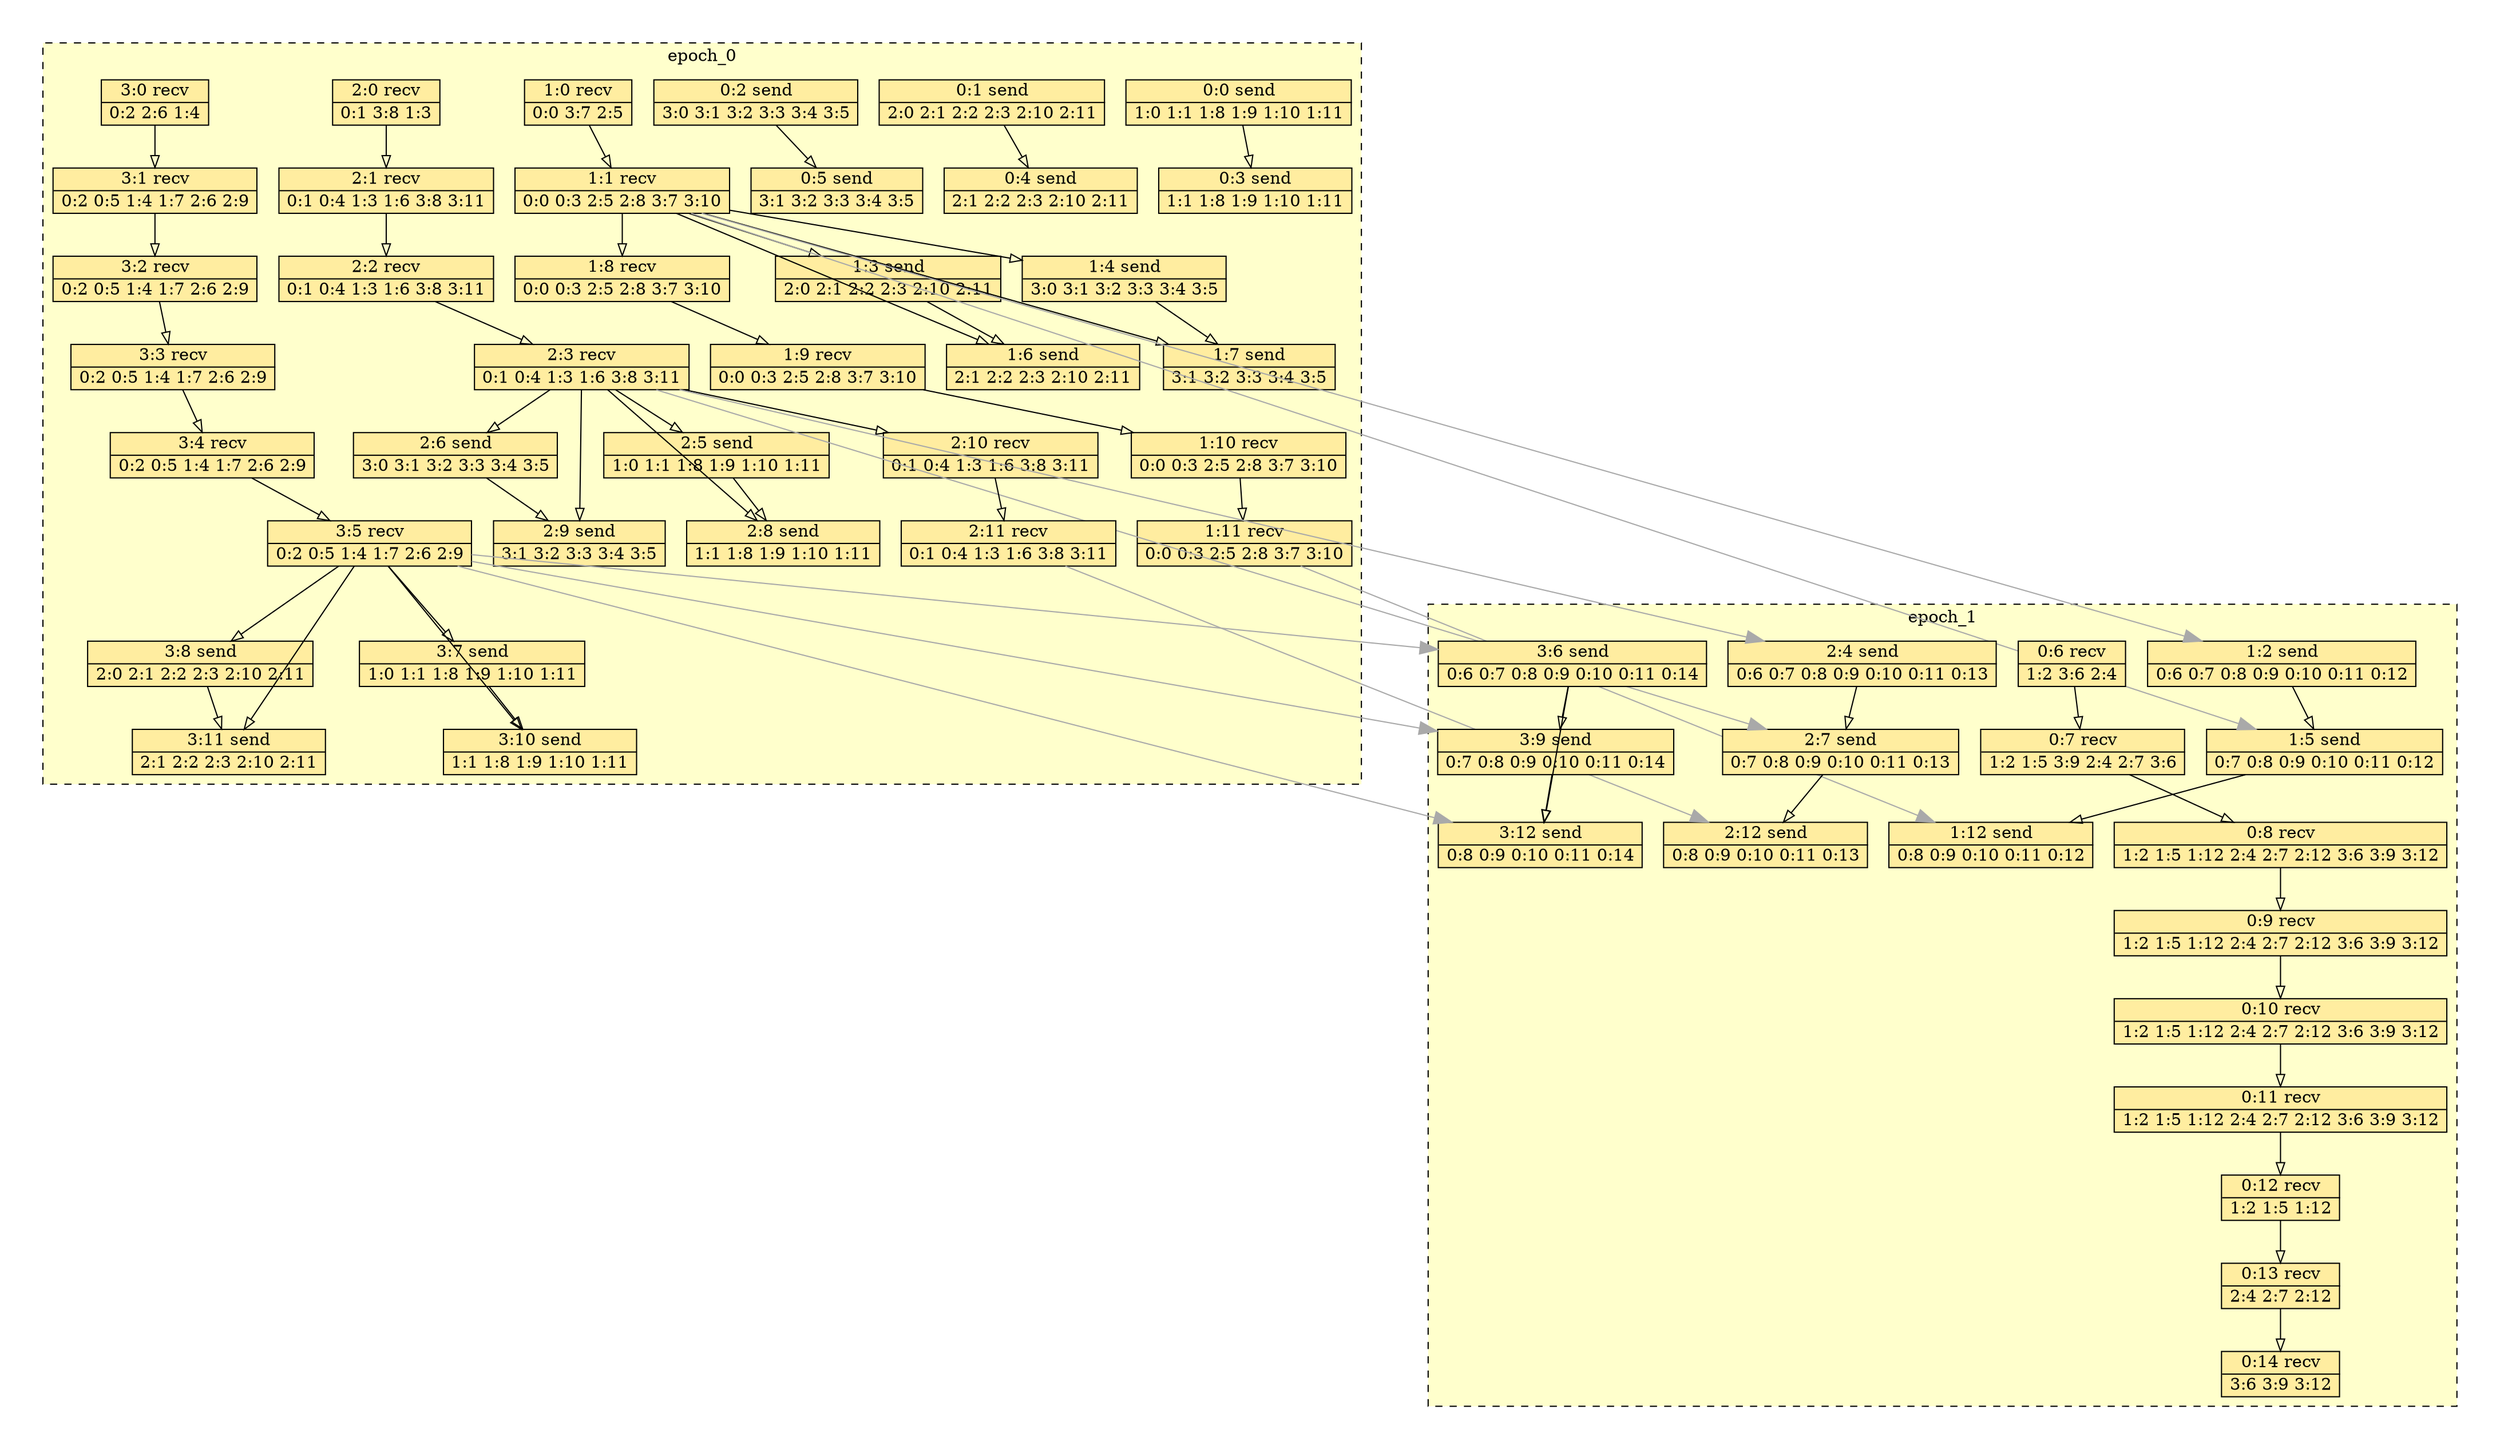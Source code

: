 digraph{node[shape=none margin=0 style=filled colorscheme=ylorrd9 fillcolor=2];compound=true;splines=line;subgraph clusterdummy0_0{style=invis;subgraph clusterdummy0_1{style=invis;subgraph clusterdummy0_2{style=invis;subgraph cluster0{style=dashed;colorscheme=ylorrd9;bgcolor=1;edge[arrowhead=empty];label=epoch_0;0[label=<<table border="0" cellborder="0" cellspacing="0"><tr><td>0:0 send</td></tr><hr/><tr><td> 1:0 1:1 1:8 1:9 1:10 1:11 </td></tr></table>>];1[label=<<table border="0" cellborder="0" cellspacing="0"><tr><td>0:1 send</td></tr><hr/><tr><td> 2:0 2:1 2:2 2:3 2:10 2:11 </td></tr></table>>];2[label=<<table border="0" cellborder="0" cellspacing="0"><tr><td>0:2 send</td></tr><hr/><tr><td> 3:0 3:1 3:2 3:3 3:4 3:5 </td></tr></table>>];3[label=<<table border="0" cellborder="0" cellspacing="0"><tr><td>0:3 send</td></tr><hr/><tr><td> 1:1 1:8 1:9 1:10 1:11 </td></tr></table>>];0->3;4[label=<<table border="0" cellborder="0" cellspacing="0"><tr><td>0:4 send</td></tr><hr/><tr><td> 2:1 2:2 2:3 2:10 2:11 </td></tr></table>>];1->4;5[label=<<table border="0" cellborder="0" cellspacing="0"><tr><td>0:5 send</td></tr><hr/><tr><td> 3:1 3:2 3:3 3:4 3:5 </td></tr></table>>];2->5;15[label=<<table border="0" cellborder="0" cellspacing="0"><tr><td>1:0 recv</td></tr><hr/><tr><td> 0:0 3:7 2:5 </td></tr></table>>];16[label=<<table border="0" cellborder="0" cellspacing="0"><tr><td>1:1 recv</td></tr><hr/><tr><td> 0:0 0:3 2:5 2:8 3:7 3:10 </td></tr></table>>];15->16;18[label=<<table border="0" cellborder="0" cellspacing="0"><tr><td>1:3 send</td></tr><hr/><tr><td> 2:0 2:1 2:2 2:3 2:10 2:11 </td></tr></table>>];16->18;19[label=<<table border="0" cellborder="0" cellspacing="0"><tr><td>1:4 send</td></tr><hr/><tr><td> 3:0 3:1 3:2 3:3 3:4 3:5 </td></tr></table>>];16->19;21[label=<<table border="0" cellborder="0" cellspacing="0"><tr><td>1:6 send</td></tr><hr/><tr><td> 2:1 2:2 2:3 2:10 2:11 </td></tr></table>>];18->21;16->21;22[label=<<table border="0" cellborder="0" cellspacing="0"><tr><td>1:7 send</td></tr><hr/><tr><td> 3:1 3:2 3:3 3:4 3:5 </td></tr></table>>];19->22;16->22;23[label=<<table border="0" cellborder="0" cellspacing="0"><tr><td>1:8 recv</td></tr><hr/><tr><td> 0:0 0:3 2:5 2:8 3:7 3:10 </td></tr></table>>];16->23;24[label=<<table border="0" cellborder="0" cellspacing="0"><tr><td>1:9 recv</td></tr><hr/><tr><td> 0:0 0:3 2:5 2:8 3:7 3:10 </td></tr></table>>];23->24;25[label=<<table border="0" cellborder="0" cellspacing="0"><tr><td>1:10 recv</td></tr><hr/><tr><td> 0:0 0:3 2:5 2:8 3:7 3:10 </td></tr></table>>];24->25;26[label=<<table border="0" cellborder="0" cellspacing="0"><tr><td>1:11 recv</td></tr><hr/><tr><td> 0:0 0:3 2:5 2:8 3:7 3:10 </td></tr></table>>];25->26;28[label=<<table border="0" cellborder="0" cellspacing="0"><tr><td>2:0 recv</td></tr><hr/><tr><td> 0:1 3:8 1:3 </td></tr></table>>];29[label=<<table border="0" cellborder="0" cellspacing="0"><tr><td>2:1 recv</td></tr><hr/><tr><td> 0:1 0:4 1:3 1:6 3:8 3:11 </td></tr></table>>];28->29;30[label=<<table border="0" cellborder="0" cellspacing="0"><tr><td>2:2 recv</td></tr><hr/><tr><td> 0:1 0:4 1:3 1:6 3:8 3:11 </td></tr></table>>];29->30;31[label=<<table border="0" cellborder="0" cellspacing="0"><tr><td>2:3 recv</td></tr><hr/><tr><td> 0:1 0:4 1:3 1:6 3:8 3:11 </td></tr></table>>];30->31;33[label=<<table border="0" cellborder="0" cellspacing="0"><tr><td>2:5 send</td></tr><hr/><tr><td> 1:0 1:1 1:8 1:9 1:10 1:11 </td></tr></table>>];31->33;34[label=<<table border="0" cellborder="0" cellspacing="0"><tr><td>2:6 send</td></tr><hr/><tr><td> 3:0 3:1 3:2 3:3 3:4 3:5 </td></tr></table>>];31->34;36[label=<<table border="0" cellborder="0" cellspacing="0"><tr><td>2:8 send</td></tr><hr/><tr><td> 1:1 1:8 1:9 1:10 1:11 </td></tr></table>>];33->36;31->36;37[label=<<table border="0" cellborder="0" cellspacing="0"><tr><td>2:9 send</td></tr><hr/><tr><td> 3:1 3:2 3:3 3:4 3:5 </td></tr></table>>];34->37;31->37;38[label=<<table border="0" cellborder="0" cellspacing="0"><tr><td>2:10 recv</td></tr><hr/><tr><td> 0:1 0:4 1:3 1:6 3:8 3:11 </td></tr></table>>];31->38;39[label=<<table border="0" cellborder="0" cellspacing="0"><tr><td>2:11 recv</td></tr><hr/><tr><td> 0:1 0:4 1:3 1:6 3:8 3:11 </td></tr></table>>];38->39;41[label=<<table border="0" cellborder="0" cellspacing="0"><tr><td>3:0 recv</td></tr><hr/><tr><td> 0:2 2:6 1:4 </td></tr></table>>];42[label=<<table border="0" cellborder="0" cellspacing="0"><tr><td>3:1 recv</td></tr><hr/><tr><td> 0:2 0:5 1:4 1:7 2:6 2:9 </td></tr></table>>];41->42;43[label=<<table border="0" cellborder="0" cellspacing="0"><tr><td>3:2 recv</td></tr><hr/><tr><td> 0:2 0:5 1:4 1:7 2:6 2:9 </td></tr></table>>];42->43;44[label=<<table border="0" cellborder="0" cellspacing="0"><tr><td>3:3 recv</td></tr><hr/><tr><td> 0:2 0:5 1:4 1:7 2:6 2:9 </td></tr></table>>];43->44;45[label=<<table border="0" cellborder="0" cellspacing="0"><tr><td>3:4 recv</td></tr><hr/><tr><td> 0:2 0:5 1:4 1:7 2:6 2:9 </td></tr></table>>];44->45;46[label=<<table border="0" cellborder="0" cellspacing="0"><tr><td>3:5 recv</td></tr><hr/><tr><td> 0:2 0:5 1:4 1:7 2:6 2:9 </td></tr></table>>];45->46;48[label=<<table border="0" cellborder="0" cellspacing="0"><tr><td>3:7 send</td></tr><hr/><tr><td> 1:0 1:1 1:8 1:9 1:10 1:11 </td></tr></table>>];46->48;49[label=<<table border="0" cellborder="0" cellspacing="0"><tr><td>3:8 send</td></tr><hr/><tr><td> 2:0 2:1 2:2 2:3 2:10 2:11 </td></tr></table>>];46->49;51[label=<<table border="0" cellborder="0" cellspacing="0"><tr><td>3:10 send</td></tr><hr/><tr><td> 1:1 1:8 1:9 1:10 1:11 </td></tr></table>>];48->51;46->51;52[label=<<table border="0" cellborder="0" cellspacing="0"><tr><td>3:11 send</td></tr><hr/><tr><td> 2:1 2:2 2:3 2:10 2:11 </td></tr></table>>];49->52;46->52;}}}}subgraph clusterdummy1_0{style=invis;subgraph clusterdummy1_1{style=invis;subgraph clusterdummy1_2{style=invis;subgraph cluster1{style=dashed;colorscheme=ylorrd9;bgcolor=1;edge[arrowhead=empty];label=epoch_1;6[label=<<table border="0" cellborder="0" cellspacing="0"><tr><td>0:6 recv</td></tr><hr/><tr><td> 1:2 3:6 2:4 </td></tr></table>>];7[label=<<table border="0" cellborder="0" cellspacing="0"><tr><td>0:7 recv</td></tr><hr/><tr><td> 1:2 1:5 3:9 2:4 2:7 3:6 </td></tr></table>>];6->7;8[label=<<table border="0" cellborder="0" cellspacing="0"><tr><td>0:8 recv</td></tr><hr/><tr><td> 1:2 1:5 1:12 2:4 2:7 2:12 3:6 3:9 3:12 </td></tr></table>>];7->8;9[label=<<table border="0" cellborder="0" cellspacing="0"><tr><td>0:9 recv</td></tr><hr/><tr><td> 1:2 1:5 1:12 2:4 2:7 2:12 3:6 3:9 3:12 </td></tr></table>>];8->9;10[label=<<table border="0" cellborder="0" cellspacing="0"><tr><td>0:10 recv</td></tr><hr/><tr><td> 1:2 1:5 1:12 2:4 2:7 2:12 3:6 3:9 3:12 </td></tr></table>>];9->10;11[label=<<table border="0" cellborder="0" cellspacing="0"><tr><td>0:11 recv</td></tr><hr/><tr><td> 1:2 1:5 1:12 2:4 2:7 2:12 3:6 3:9 3:12 </td></tr></table>>];10->11;12[label=<<table border="0" cellborder="0" cellspacing="0"><tr><td>0:12 recv</td></tr><hr/><tr><td> 1:2 1:5 1:12 </td></tr></table>>];11->12;13[label=<<table border="0" cellborder="0" cellspacing="0"><tr><td>0:13 recv</td></tr><hr/><tr><td> 2:4 2:7 2:12 </td></tr></table>>];12->13;14[label=<<table border="0" cellborder="0" cellspacing="0"><tr><td>0:14 recv</td></tr><hr/><tr><td> 3:6 3:9 3:12 </td></tr></table>>];13->14;17[label=<<table border="0" cellborder="0" cellspacing="0"><tr><td>1:2 send</td></tr><hr/><tr><td> 0:6 0:7 0:8 0:9 0:10 0:11 0:12 </td></tr></table>>];20[label=<<table border="0" cellborder="0" cellspacing="0"><tr><td>1:5 send</td></tr><hr/><tr><td> 0:7 0:8 0:9 0:10 0:11 0:12 </td></tr></table>>];17->20;27[label=<<table border="0" cellborder="0" cellspacing="0"><tr><td>1:12 send</td></tr><hr/><tr><td> 0:8 0:9 0:10 0:11 0:12 </td></tr></table>>];20->27;32[label=<<table border="0" cellborder="0" cellspacing="0"><tr><td>2:4 send</td></tr><hr/><tr><td> 0:6 0:7 0:8 0:9 0:10 0:11 0:13 </td></tr></table>>];35[label=<<table border="0" cellborder="0" cellspacing="0"><tr><td>2:7 send</td></tr><hr/><tr><td> 0:7 0:8 0:9 0:10 0:11 0:13 </td></tr></table>>];32->35;40[label=<<table border="0" cellborder="0" cellspacing="0"><tr><td>2:12 send</td></tr><hr/><tr><td> 0:8 0:9 0:10 0:11 0:13 </td></tr></table>>];35->40;47[label=<<table border="0" cellborder="0" cellspacing="0"><tr><td>3:6 send</td></tr><hr/><tr><td> 0:6 0:7 0:8 0:9 0:10 0:11 0:14 </td></tr></table>>];50[label=<<table border="0" cellborder="0" cellspacing="0"><tr><td>3:9 send</td></tr><hr/><tr><td> 0:7 0:8 0:9 0:10 0:11 0:14 </td></tr></table>>];47->50;53[label=<<table border="0" cellborder="0" cellspacing="0"><tr><td>3:12 send</td></tr><hr/><tr><td> 0:8 0:9 0:10 0:11 0:14 </td></tr></table>>];50->53;47->53;}}}}subgraph{edge[color=darkgray arrowsize=1.5];16->17;16->20;26->27;31->32;31->35;39->40;46->47;46->50;46->53;}}
